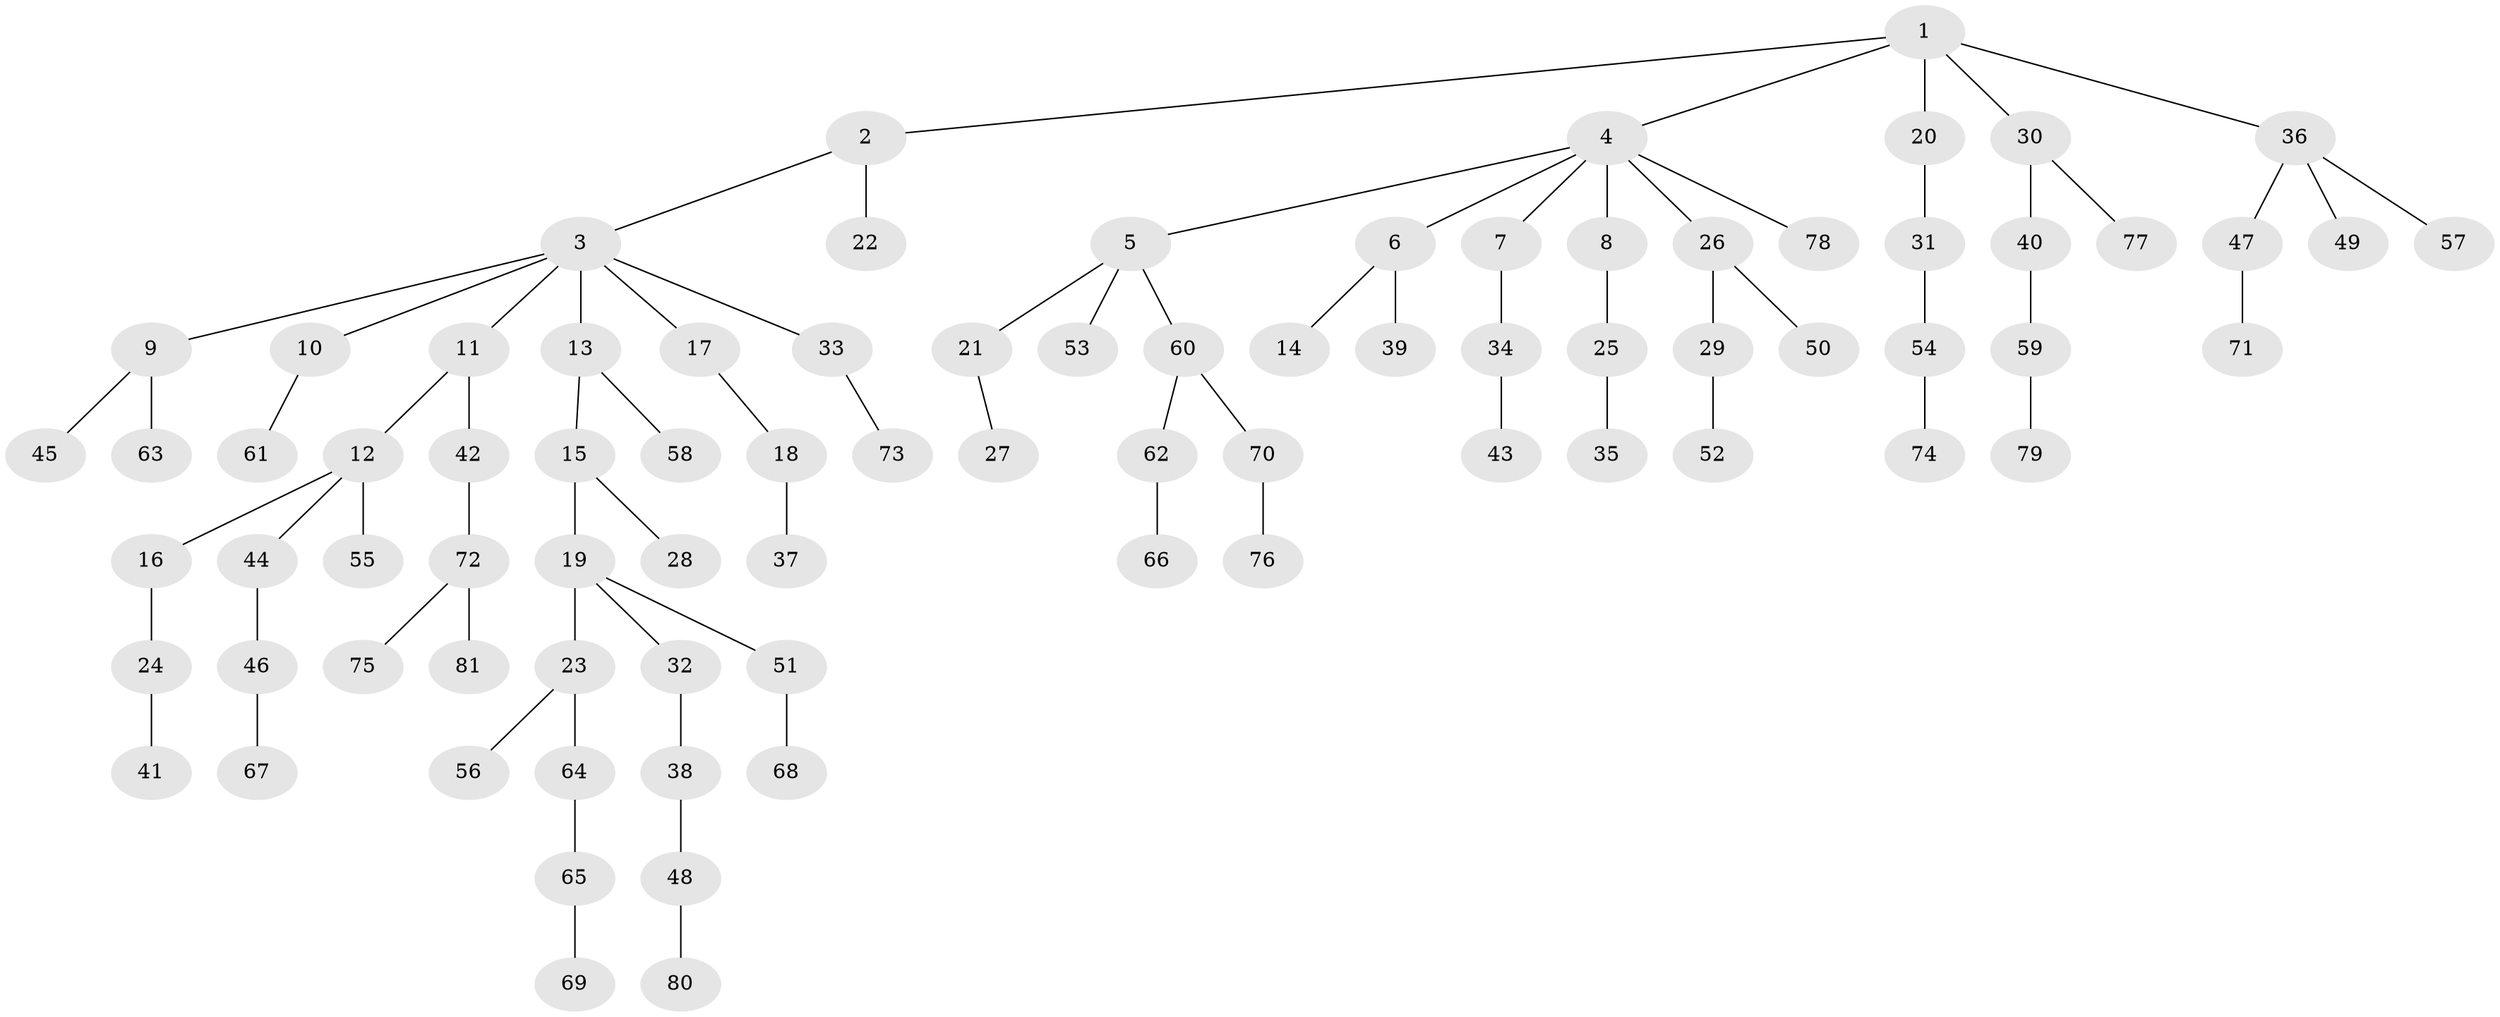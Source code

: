 // Generated by graph-tools (version 1.1) at 2025/36/03/09/25 02:36:48]
// undirected, 81 vertices, 80 edges
graph export_dot {
graph [start="1"]
  node [color=gray90,style=filled];
  1;
  2;
  3;
  4;
  5;
  6;
  7;
  8;
  9;
  10;
  11;
  12;
  13;
  14;
  15;
  16;
  17;
  18;
  19;
  20;
  21;
  22;
  23;
  24;
  25;
  26;
  27;
  28;
  29;
  30;
  31;
  32;
  33;
  34;
  35;
  36;
  37;
  38;
  39;
  40;
  41;
  42;
  43;
  44;
  45;
  46;
  47;
  48;
  49;
  50;
  51;
  52;
  53;
  54;
  55;
  56;
  57;
  58;
  59;
  60;
  61;
  62;
  63;
  64;
  65;
  66;
  67;
  68;
  69;
  70;
  71;
  72;
  73;
  74;
  75;
  76;
  77;
  78;
  79;
  80;
  81;
  1 -- 2;
  1 -- 4;
  1 -- 20;
  1 -- 30;
  1 -- 36;
  2 -- 3;
  2 -- 22;
  3 -- 9;
  3 -- 10;
  3 -- 11;
  3 -- 13;
  3 -- 17;
  3 -- 33;
  4 -- 5;
  4 -- 6;
  4 -- 7;
  4 -- 8;
  4 -- 26;
  4 -- 78;
  5 -- 21;
  5 -- 53;
  5 -- 60;
  6 -- 14;
  6 -- 39;
  7 -- 34;
  8 -- 25;
  9 -- 45;
  9 -- 63;
  10 -- 61;
  11 -- 12;
  11 -- 42;
  12 -- 16;
  12 -- 44;
  12 -- 55;
  13 -- 15;
  13 -- 58;
  15 -- 19;
  15 -- 28;
  16 -- 24;
  17 -- 18;
  18 -- 37;
  19 -- 23;
  19 -- 32;
  19 -- 51;
  20 -- 31;
  21 -- 27;
  23 -- 56;
  23 -- 64;
  24 -- 41;
  25 -- 35;
  26 -- 29;
  26 -- 50;
  29 -- 52;
  30 -- 40;
  30 -- 77;
  31 -- 54;
  32 -- 38;
  33 -- 73;
  34 -- 43;
  36 -- 47;
  36 -- 49;
  36 -- 57;
  38 -- 48;
  40 -- 59;
  42 -- 72;
  44 -- 46;
  46 -- 67;
  47 -- 71;
  48 -- 80;
  51 -- 68;
  54 -- 74;
  59 -- 79;
  60 -- 62;
  60 -- 70;
  62 -- 66;
  64 -- 65;
  65 -- 69;
  70 -- 76;
  72 -- 75;
  72 -- 81;
}
